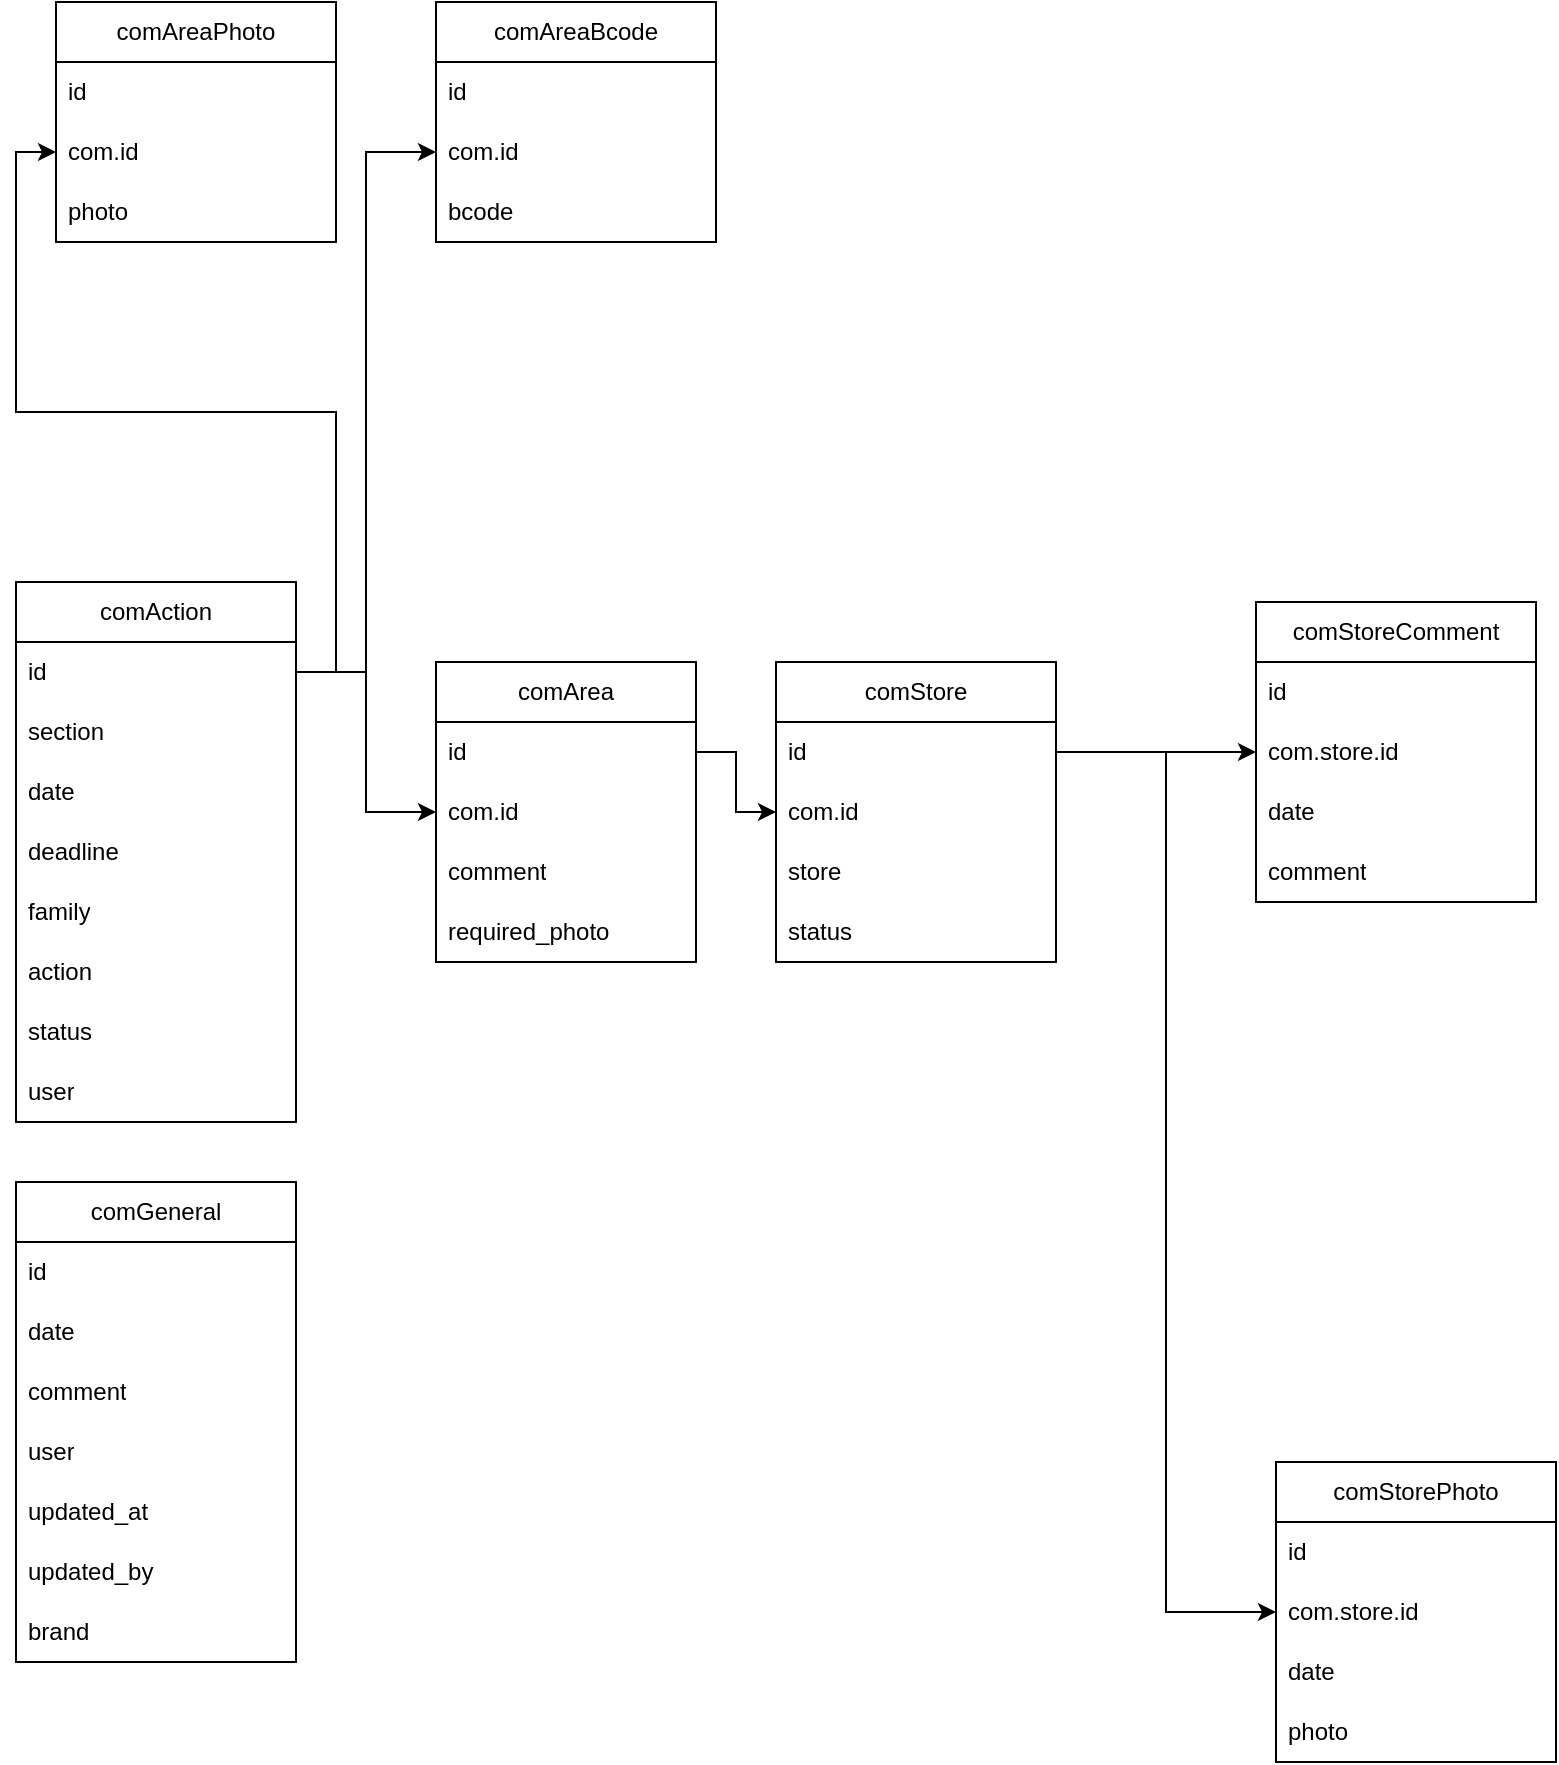 <mxfile version="23.1.5" type="github">
  <diagram name="Page-1" id="A6ZUV0Y577p_BpKt96A2">
    <mxGraphModel dx="904" dy="1099" grid="1" gridSize="10" guides="1" tooltips="1" connect="1" arrows="1" fold="1" page="1" pageScale="1" pageWidth="827" pageHeight="1169" math="0" shadow="0">
      <root>
        <mxCell id="0" />
        <mxCell id="1" parent="0" />
        <mxCell id="FfGIQ9r4XcsPscm1BL93-1" value="comAction" style="swimlane;fontStyle=0;childLayout=stackLayout;horizontal=1;startSize=30;horizontalStack=0;resizeParent=1;resizeParentMax=0;resizeLast=0;collapsible=1;marginBottom=0;whiteSpace=wrap;html=1;" vertex="1" parent="1">
          <mxGeometry x="20" y="330" width="140" height="270" as="geometry" />
        </mxCell>
        <mxCell id="FfGIQ9r4XcsPscm1BL93-2" value="id" style="text;strokeColor=none;fillColor=none;align=left;verticalAlign=middle;spacingLeft=4;spacingRight=4;overflow=hidden;points=[[0,0.5],[1,0.5]];portConstraint=eastwest;rotatable=0;whiteSpace=wrap;html=1;" vertex="1" parent="FfGIQ9r4XcsPscm1BL93-1">
          <mxGeometry y="30" width="140" height="30" as="geometry" />
        </mxCell>
        <mxCell id="FfGIQ9r4XcsPscm1BL93-3" value="section" style="text;strokeColor=none;fillColor=none;align=left;verticalAlign=middle;spacingLeft=4;spacingRight=4;overflow=hidden;points=[[0,0.5],[1,0.5]];portConstraint=eastwest;rotatable=0;whiteSpace=wrap;html=1;" vertex="1" parent="FfGIQ9r4XcsPscm1BL93-1">
          <mxGeometry y="60" width="140" height="30" as="geometry" />
        </mxCell>
        <mxCell id="FfGIQ9r4XcsPscm1BL93-4" value="date" style="text;strokeColor=none;fillColor=none;align=left;verticalAlign=middle;spacingLeft=4;spacingRight=4;overflow=hidden;points=[[0,0.5],[1,0.5]];portConstraint=eastwest;rotatable=0;whiteSpace=wrap;html=1;" vertex="1" parent="FfGIQ9r4XcsPscm1BL93-1">
          <mxGeometry y="90" width="140" height="30" as="geometry" />
        </mxCell>
        <mxCell id="FfGIQ9r4XcsPscm1BL93-15" value="deadline" style="text;strokeColor=none;fillColor=none;align=left;verticalAlign=middle;spacingLeft=4;spacingRight=4;overflow=hidden;points=[[0,0.5],[1,0.5]];portConstraint=eastwest;rotatable=0;whiteSpace=wrap;html=1;" vertex="1" parent="FfGIQ9r4XcsPscm1BL93-1">
          <mxGeometry y="120" width="140" height="30" as="geometry" />
        </mxCell>
        <mxCell id="FfGIQ9r4XcsPscm1BL93-17" value="family" style="text;strokeColor=none;fillColor=none;align=left;verticalAlign=middle;spacingLeft=4;spacingRight=4;overflow=hidden;points=[[0,0.5],[1,0.5]];portConstraint=eastwest;rotatable=0;whiteSpace=wrap;html=1;" vertex="1" parent="FfGIQ9r4XcsPscm1BL93-1">
          <mxGeometry y="150" width="140" height="30" as="geometry" />
        </mxCell>
        <mxCell id="FfGIQ9r4XcsPscm1BL93-18" value="action" style="text;strokeColor=none;fillColor=none;align=left;verticalAlign=middle;spacingLeft=4;spacingRight=4;overflow=hidden;points=[[0,0.5],[1,0.5]];portConstraint=eastwest;rotatable=0;whiteSpace=wrap;html=1;" vertex="1" parent="FfGIQ9r4XcsPscm1BL93-1">
          <mxGeometry y="180" width="140" height="30" as="geometry" />
        </mxCell>
        <mxCell id="FfGIQ9r4XcsPscm1BL93-19" value="status" style="text;strokeColor=none;fillColor=none;align=left;verticalAlign=middle;spacingLeft=4;spacingRight=4;overflow=hidden;points=[[0,0.5],[1,0.5]];portConstraint=eastwest;rotatable=0;whiteSpace=wrap;html=1;" vertex="1" parent="FfGIQ9r4XcsPscm1BL93-1">
          <mxGeometry y="210" width="140" height="30" as="geometry" />
        </mxCell>
        <mxCell id="FfGIQ9r4XcsPscm1BL93-47" value="user" style="text;strokeColor=none;fillColor=none;align=left;verticalAlign=middle;spacingLeft=4;spacingRight=4;overflow=hidden;points=[[0,0.5],[1,0.5]];portConstraint=eastwest;rotatable=0;whiteSpace=wrap;html=1;" vertex="1" parent="FfGIQ9r4XcsPscm1BL93-1">
          <mxGeometry y="240" width="140" height="30" as="geometry" />
        </mxCell>
        <mxCell id="FfGIQ9r4XcsPscm1BL93-22" value="comStore" style="swimlane;fontStyle=0;childLayout=stackLayout;horizontal=1;startSize=30;horizontalStack=0;resizeParent=1;resizeParentMax=0;resizeLast=0;collapsible=1;marginBottom=0;whiteSpace=wrap;html=1;" vertex="1" parent="1">
          <mxGeometry x="400" y="370" width="140" height="150" as="geometry" />
        </mxCell>
        <mxCell id="FfGIQ9r4XcsPscm1BL93-23" value="id" style="text;strokeColor=none;fillColor=none;align=left;verticalAlign=middle;spacingLeft=4;spacingRight=4;overflow=hidden;points=[[0,0.5],[1,0.5]];portConstraint=eastwest;rotatable=0;whiteSpace=wrap;html=1;" vertex="1" parent="FfGIQ9r4XcsPscm1BL93-22">
          <mxGeometry y="30" width="140" height="30" as="geometry" />
        </mxCell>
        <mxCell id="FfGIQ9r4XcsPscm1BL93-24" value="com.id" style="text;strokeColor=none;fillColor=none;align=left;verticalAlign=middle;spacingLeft=4;spacingRight=4;overflow=hidden;points=[[0,0.5],[1,0.5]];portConstraint=eastwest;rotatable=0;whiteSpace=wrap;html=1;" vertex="1" parent="FfGIQ9r4XcsPscm1BL93-22">
          <mxGeometry y="60" width="140" height="30" as="geometry" />
        </mxCell>
        <mxCell id="FfGIQ9r4XcsPscm1BL93-25" value="store" style="text;strokeColor=none;fillColor=none;align=left;verticalAlign=middle;spacingLeft=4;spacingRight=4;overflow=hidden;points=[[0,0.5],[1,0.5]];portConstraint=eastwest;rotatable=0;whiteSpace=wrap;html=1;" vertex="1" parent="FfGIQ9r4XcsPscm1BL93-22">
          <mxGeometry y="90" width="140" height="30" as="geometry" />
        </mxCell>
        <mxCell id="FfGIQ9r4XcsPscm1BL93-31" value="status" style="text;strokeColor=none;fillColor=none;align=left;verticalAlign=middle;spacingLeft=4;spacingRight=4;overflow=hidden;points=[[0,0.5],[1,0.5]];portConstraint=eastwest;rotatable=0;whiteSpace=wrap;html=1;" vertex="1" parent="FfGIQ9r4XcsPscm1BL93-22">
          <mxGeometry y="120" width="140" height="30" as="geometry" />
        </mxCell>
        <mxCell id="FfGIQ9r4XcsPscm1BL93-32" value="comStorePhoto" style="swimlane;fontStyle=0;childLayout=stackLayout;horizontal=1;startSize=30;horizontalStack=0;resizeParent=1;resizeParentMax=0;resizeLast=0;collapsible=1;marginBottom=0;whiteSpace=wrap;html=1;" vertex="1" parent="1">
          <mxGeometry x="650" y="770" width="140" height="150" as="geometry" />
        </mxCell>
        <mxCell id="FfGIQ9r4XcsPscm1BL93-33" value="id" style="text;strokeColor=none;fillColor=none;align=left;verticalAlign=middle;spacingLeft=4;spacingRight=4;overflow=hidden;points=[[0,0.5],[1,0.5]];portConstraint=eastwest;rotatable=0;whiteSpace=wrap;html=1;" vertex="1" parent="FfGIQ9r4XcsPscm1BL93-32">
          <mxGeometry y="30" width="140" height="30" as="geometry" />
        </mxCell>
        <mxCell id="FfGIQ9r4XcsPscm1BL93-34" value="com.store.id" style="text;strokeColor=none;fillColor=none;align=left;verticalAlign=middle;spacingLeft=4;spacingRight=4;overflow=hidden;points=[[0,0.5],[1,0.5]];portConstraint=eastwest;rotatable=0;whiteSpace=wrap;html=1;" vertex="1" parent="FfGIQ9r4XcsPscm1BL93-32">
          <mxGeometry y="60" width="140" height="30" as="geometry" />
        </mxCell>
        <mxCell id="FfGIQ9r4XcsPscm1BL93-80" value="date" style="text;strokeColor=none;fillColor=none;align=left;verticalAlign=middle;spacingLeft=4;spacingRight=4;overflow=hidden;points=[[0,0.5],[1,0.5]];portConstraint=eastwest;rotatable=0;whiteSpace=wrap;html=1;" vertex="1" parent="FfGIQ9r4XcsPscm1BL93-32">
          <mxGeometry y="90" width="140" height="30" as="geometry" />
        </mxCell>
        <mxCell id="FfGIQ9r4XcsPscm1BL93-35" value="photo" style="text;strokeColor=none;fillColor=none;align=left;verticalAlign=middle;spacingLeft=4;spacingRight=4;overflow=hidden;points=[[0,0.5],[1,0.5]];portConstraint=eastwest;rotatable=0;whiteSpace=wrap;html=1;" vertex="1" parent="FfGIQ9r4XcsPscm1BL93-32">
          <mxGeometry y="120" width="140" height="30" as="geometry" />
        </mxCell>
        <mxCell id="FfGIQ9r4XcsPscm1BL93-37" value="comStoreComment" style="swimlane;fontStyle=0;childLayout=stackLayout;horizontal=1;startSize=30;horizontalStack=0;resizeParent=1;resizeParentMax=0;resizeLast=0;collapsible=1;marginBottom=0;whiteSpace=wrap;html=1;" vertex="1" parent="1">
          <mxGeometry x="640" y="340" width="140" height="150" as="geometry" />
        </mxCell>
        <mxCell id="FfGIQ9r4XcsPscm1BL93-38" value="id" style="text;strokeColor=none;fillColor=none;align=left;verticalAlign=middle;spacingLeft=4;spacingRight=4;overflow=hidden;points=[[0,0.5],[1,0.5]];portConstraint=eastwest;rotatable=0;whiteSpace=wrap;html=1;" vertex="1" parent="FfGIQ9r4XcsPscm1BL93-37">
          <mxGeometry y="30" width="140" height="30" as="geometry" />
        </mxCell>
        <mxCell id="FfGIQ9r4XcsPscm1BL93-39" value="com.store.id" style="text;strokeColor=none;fillColor=none;align=left;verticalAlign=middle;spacingLeft=4;spacingRight=4;overflow=hidden;points=[[0,0.5],[1,0.5]];portConstraint=eastwest;rotatable=0;whiteSpace=wrap;html=1;" vertex="1" parent="FfGIQ9r4XcsPscm1BL93-37">
          <mxGeometry y="60" width="140" height="30" as="geometry" />
        </mxCell>
        <mxCell id="FfGIQ9r4XcsPscm1BL93-81" value="date" style="text;strokeColor=none;fillColor=none;align=left;verticalAlign=middle;spacingLeft=4;spacingRight=4;overflow=hidden;points=[[0,0.5],[1,0.5]];portConstraint=eastwest;rotatable=0;whiteSpace=wrap;html=1;" vertex="1" parent="FfGIQ9r4XcsPscm1BL93-37">
          <mxGeometry y="90" width="140" height="30" as="geometry" />
        </mxCell>
        <mxCell id="FfGIQ9r4XcsPscm1BL93-40" value="comment" style="text;strokeColor=none;fillColor=none;align=left;verticalAlign=middle;spacingLeft=4;spacingRight=4;overflow=hidden;points=[[0,0.5],[1,0.5]];portConstraint=eastwest;rotatable=0;whiteSpace=wrap;html=1;" vertex="1" parent="FfGIQ9r4XcsPscm1BL93-37">
          <mxGeometry y="120" width="140" height="30" as="geometry" />
        </mxCell>
        <mxCell id="FfGIQ9r4XcsPscm1BL93-49" value="comAreaPhoto" style="swimlane;fontStyle=0;childLayout=stackLayout;horizontal=1;startSize=30;horizontalStack=0;resizeParent=1;resizeParentMax=0;resizeLast=0;collapsible=1;marginBottom=0;whiteSpace=wrap;html=1;" vertex="1" parent="1">
          <mxGeometry x="40" y="40" width="140" height="120" as="geometry" />
        </mxCell>
        <mxCell id="FfGIQ9r4XcsPscm1BL93-50" value="id" style="text;strokeColor=none;fillColor=none;align=left;verticalAlign=middle;spacingLeft=4;spacingRight=4;overflow=hidden;points=[[0,0.5],[1,0.5]];portConstraint=eastwest;rotatable=0;whiteSpace=wrap;html=1;" vertex="1" parent="FfGIQ9r4XcsPscm1BL93-49">
          <mxGeometry y="30" width="140" height="30" as="geometry" />
        </mxCell>
        <mxCell id="FfGIQ9r4XcsPscm1BL93-51" value="com.id" style="text;strokeColor=none;fillColor=none;align=left;verticalAlign=middle;spacingLeft=4;spacingRight=4;overflow=hidden;points=[[0,0.5],[1,0.5]];portConstraint=eastwest;rotatable=0;whiteSpace=wrap;html=1;" vertex="1" parent="FfGIQ9r4XcsPscm1BL93-49">
          <mxGeometry y="60" width="140" height="30" as="geometry" />
        </mxCell>
        <mxCell id="FfGIQ9r4XcsPscm1BL93-52" value="photo" style="text;strokeColor=none;fillColor=none;align=left;verticalAlign=middle;spacingLeft=4;spacingRight=4;overflow=hidden;points=[[0,0.5],[1,0.5]];portConstraint=eastwest;rotatable=0;whiteSpace=wrap;html=1;" vertex="1" parent="FfGIQ9r4XcsPscm1BL93-49">
          <mxGeometry y="90" width="140" height="30" as="geometry" />
        </mxCell>
        <mxCell id="FfGIQ9r4XcsPscm1BL93-53" value="comArea" style="swimlane;fontStyle=0;childLayout=stackLayout;horizontal=1;startSize=30;horizontalStack=0;resizeParent=1;resizeParentMax=0;resizeLast=0;collapsible=1;marginBottom=0;whiteSpace=wrap;html=1;" vertex="1" parent="1">
          <mxGeometry x="230" y="370" width="130" height="150" as="geometry" />
        </mxCell>
        <mxCell id="FfGIQ9r4XcsPscm1BL93-54" value="id" style="text;strokeColor=none;fillColor=none;align=left;verticalAlign=middle;spacingLeft=4;spacingRight=4;overflow=hidden;points=[[0,0.5],[1,0.5]];portConstraint=eastwest;rotatable=0;whiteSpace=wrap;html=1;" vertex="1" parent="FfGIQ9r4XcsPscm1BL93-53">
          <mxGeometry y="30" width="130" height="30" as="geometry" />
        </mxCell>
        <mxCell id="FfGIQ9r4XcsPscm1BL93-55" value="com.id" style="text;strokeColor=none;fillColor=none;align=left;verticalAlign=middle;spacingLeft=4;spacingRight=4;overflow=hidden;points=[[0,0.5],[1,0.5]];portConstraint=eastwest;rotatable=0;whiteSpace=wrap;html=1;" vertex="1" parent="FfGIQ9r4XcsPscm1BL93-53">
          <mxGeometry y="60" width="130" height="30" as="geometry" />
        </mxCell>
        <mxCell id="FfGIQ9r4XcsPscm1BL93-56" value="comment" style="text;strokeColor=none;fillColor=none;align=left;verticalAlign=middle;spacingLeft=4;spacingRight=4;overflow=hidden;points=[[0,0.5],[1,0.5]];portConstraint=eastwest;rotatable=0;whiteSpace=wrap;html=1;" vertex="1" parent="FfGIQ9r4XcsPscm1BL93-53">
          <mxGeometry y="90" width="130" height="30" as="geometry" />
        </mxCell>
        <mxCell id="FfGIQ9r4XcsPscm1BL93-68" value="required_photo" style="text;strokeColor=none;fillColor=none;align=left;verticalAlign=middle;spacingLeft=4;spacingRight=4;overflow=hidden;points=[[0,0.5],[1,0.5]];portConstraint=eastwest;rotatable=0;whiteSpace=wrap;html=1;" vertex="1" parent="FfGIQ9r4XcsPscm1BL93-53">
          <mxGeometry y="120" width="130" height="30" as="geometry" />
        </mxCell>
        <mxCell id="FfGIQ9r4XcsPscm1BL93-62" value="comAreaBcode" style="swimlane;fontStyle=0;childLayout=stackLayout;horizontal=1;startSize=30;horizontalStack=0;resizeParent=1;resizeParentMax=0;resizeLast=0;collapsible=1;marginBottom=0;whiteSpace=wrap;html=1;" vertex="1" parent="1">
          <mxGeometry x="230" y="40" width="140" height="120" as="geometry" />
        </mxCell>
        <mxCell id="FfGIQ9r4XcsPscm1BL93-63" value="id" style="text;strokeColor=none;fillColor=none;align=left;verticalAlign=middle;spacingLeft=4;spacingRight=4;overflow=hidden;points=[[0,0.5],[1,0.5]];portConstraint=eastwest;rotatable=0;whiteSpace=wrap;html=1;" vertex="1" parent="FfGIQ9r4XcsPscm1BL93-62">
          <mxGeometry y="30" width="140" height="30" as="geometry" />
        </mxCell>
        <mxCell id="FfGIQ9r4XcsPscm1BL93-64" value="com.id" style="text;strokeColor=none;fillColor=none;align=left;verticalAlign=middle;spacingLeft=4;spacingRight=4;overflow=hidden;points=[[0,0.5],[1,0.5]];portConstraint=eastwest;rotatable=0;whiteSpace=wrap;html=1;" vertex="1" parent="FfGIQ9r4XcsPscm1BL93-62">
          <mxGeometry y="60" width="140" height="30" as="geometry" />
        </mxCell>
        <mxCell id="FfGIQ9r4XcsPscm1BL93-65" value="bcode" style="text;strokeColor=none;fillColor=none;align=left;verticalAlign=middle;spacingLeft=4;spacingRight=4;overflow=hidden;points=[[0,0.5],[1,0.5]];portConstraint=eastwest;rotatable=0;whiteSpace=wrap;html=1;" vertex="1" parent="FfGIQ9r4XcsPscm1BL93-62">
          <mxGeometry y="90" width="140" height="30" as="geometry" />
        </mxCell>
        <mxCell id="FfGIQ9r4XcsPscm1BL93-69" value="comGeneral" style="swimlane;fontStyle=0;childLayout=stackLayout;horizontal=1;startSize=30;horizontalStack=0;resizeParent=1;resizeParentMax=0;resizeLast=0;collapsible=1;marginBottom=0;whiteSpace=wrap;html=1;" vertex="1" parent="1">
          <mxGeometry x="20" y="630" width="140" height="240" as="geometry" />
        </mxCell>
        <mxCell id="FfGIQ9r4XcsPscm1BL93-70" value="id" style="text;strokeColor=none;fillColor=none;align=left;verticalAlign=middle;spacingLeft=4;spacingRight=4;overflow=hidden;points=[[0,0.5],[1,0.5]];portConstraint=eastwest;rotatable=0;whiteSpace=wrap;html=1;" vertex="1" parent="FfGIQ9r4XcsPscm1BL93-69">
          <mxGeometry y="30" width="140" height="30" as="geometry" />
        </mxCell>
        <mxCell id="FfGIQ9r4XcsPscm1BL93-72" value="date" style="text;strokeColor=none;fillColor=none;align=left;verticalAlign=middle;spacingLeft=4;spacingRight=4;overflow=hidden;points=[[0,0.5],[1,0.5]];portConstraint=eastwest;rotatable=0;whiteSpace=wrap;html=1;" vertex="1" parent="FfGIQ9r4XcsPscm1BL93-69">
          <mxGeometry y="60" width="140" height="30" as="geometry" />
        </mxCell>
        <mxCell id="FfGIQ9r4XcsPscm1BL93-74" value="comment" style="text;strokeColor=none;fillColor=none;align=left;verticalAlign=middle;spacingLeft=4;spacingRight=4;overflow=hidden;points=[[0,0.5],[1,0.5]];portConstraint=eastwest;rotatable=0;whiteSpace=wrap;html=1;" vertex="1" parent="FfGIQ9r4XcsPscm1BL93-69">
          <mxGeometry y="90" width="140" height="30" as="geometry" />
        </mxCell>
        <mxCell id="FfGIQ9r4XcsPscm1BL93-73" value="user" style="text;strokeColor=none;fillColor=none;align=left;verticalAlign=middle;spacingLeft=4;spacingRight=4;overflow=hidden;points=[[0,0.5],[1,0.5]];portConstraint=eastwest;rotatable=0;whiteSpace=wrap;html=1;" vertex="1" parent="FfGIQ9r4XcsPscm1BL93-69">
          <mxGeometry y="120" width="140" height="30" as="geometry" />
        </mxCell>
        <mxCell id="FfGIQ9r4XcsPscm1BL93-85" value="updated_at" style="text;strokeColor=none;fillColor=none;align=left;verticalAlign=middle;spacingLeft=4;spacingRight=4;overflow=hidden;points=[[0,0.5],[1,0.5]];portConstraint=eastwest;rotatable=0;whiteSpace=wrap;html=1;" vertex="1" parent="FfGIQ9r4XcsPscm1BL93-69">
          <mxGeometry y="150" width="140" height="30" as="geometry" />
        </mxCell>
        <mxCell id="FfGIQ9r4XcsPscm1BL93-86" value="updated_by" style="text;strokeColor=none;fillColor=none;align=left;verticalAlign=middle;spacingLeft=4;spacingRight=4;overflow=hidden;points=[[0,0.5],[1,0.5]];portConstraint=eastwest;rotatable=0;whiteSpace=wrap;html=1;" vertex="1" parent="FfGIQ9r4XcsPscm1BL93-69">
          <mxGeometry y="180" width="140" height="30" as="geometry" />
        </mxCell>
        <mxCell id="FfGIQ9r4XcsPscm1BL93-75" value="brand" style="text;strokeColor=none;fillColor=none;align=left;verticalAlign=middle;spacingLeft=4;spacingRight=4;overflow=hidden;points=[[0,0.5],[1,0.5]];portConstraint=eastwest;rotatable=0;whiteSpace=wrap;html=1;" vertex="1" parent="FfGIQ9r4XcsPscm1BL93-69">
          <mxGeometry y="210" width="140" height="30" as="geometry" />
        </mxCell>
        <mxCell id="FfGIQ9r4XcsPscm1BL93-78" style="edgeStyle=orthogonalEdgeStyle;rounded=0;orthogonalLoop=1;jettySize=auto;html=1;exitX=1;exitY=0.5;exitDx=0;exitDy=0;entryX=0;entryY=0.5;entryDx=0;entryDy=0;" edge="1" parent="1" source="FfGIQ9r4XcsPscm1BL93-2" target="FfGIQ9r4XcsPscm1BL93-55">
          <mxGeometry relative="1" as="geometry" />
        </mxCell>
        <mxCell id="FfGIQ9r4XcsPscm1BL93-82" style="edgeStyle=orthogonalEdgeStyle;rounded=0;orthogonalLoop=1;jettySize=auto;html=1;exitX=1;exitY=0.5;exitDx=0;exitDy=0;entryX=0;entryY=0.5;entryDx=0;entryDy=0;" edge="1" parent="1" source="FfGIQ9r4XcsPscm1BL93-54" target="FfGIQ9r4XcsPscm1BL93-24">
          <mxGeometry relative="1" as="geometry" />
        </mxCell>
        <mxCell id="FfGIQ9r4XcsPscm1BL93-90" style="edgeStyle=orthogonalEdgeStyle;rounded=0;orthogonalLoop=1;jettySize=auto;html=1;exitX=1;exitY=0.5;exitDx=0;exitDy=0;" edge="1" parent="1" source="FfGIQ9r4XcsPscm1BL93-2" target="FfGIQ9r4XcsPscm1BL93-51">
          <mxGeometry relative="1" as="geometry" />
        </mxCell>
        <mxCell id="FfGIQ9r4XcsPscm1BL93-91" style="edgeStyle=orthogonalEdgeStyle;rounded=0;orthogonalLoop=1;jettySize=auto;html=1;exitX=1;exitY=0.5;exitDx=0;exitDy=0;" edge="1" parent="1" source="FfGIQ9r4XcsPscm1BL93-2" target="FfGIQ9r4XcsPscm1BL93-64">
          <mxGeometry relative="1" as="geometry" />
        </mxCell>
        <mxCell id="FfGIQ9r4XcsPscm1BL93-93" style="edgeStyle=orthogonalEdgeStyle;rounded=0;orthogonalLoop=1;jettySize=auto;html=1;exitX=1;exitY=0.5;exitDx=0;exitDy=0;entryX=0;entryY=0.5;entryDx=0;entryDy=0;" edge="1" parent="1" source="FfGIQ9r4XcsPscm1BL93-23" target="FfGIQ9r4XcsPscm1BL93-37">
          <mxGeometry relative="1" as="geometry" />
        </mxCell>
        <mxCell id="FfGIQ9r4XcsPscm1BL93-94" style="edgeStyle=orthogonalEdgeStyle;rounded=0;orthogonalLoop=1;jettySize=auto;html=1;exitX=1;exitY=0.5;exitDx=0;exitDy=0;entryX=0;entryY=0.5;entryDx=0;entryDy=0;" edge="1" parent="1" source="FfGIQ9r4XcsPscm1BL93-23" target="FfGIQ9r4XcsPscm1BL93-34">
          <mxGeometry relative="1" as="geometry" />
        </mxCell>
      </root>
    </mxGraphModel>
  </diagram>
</mxfile>

